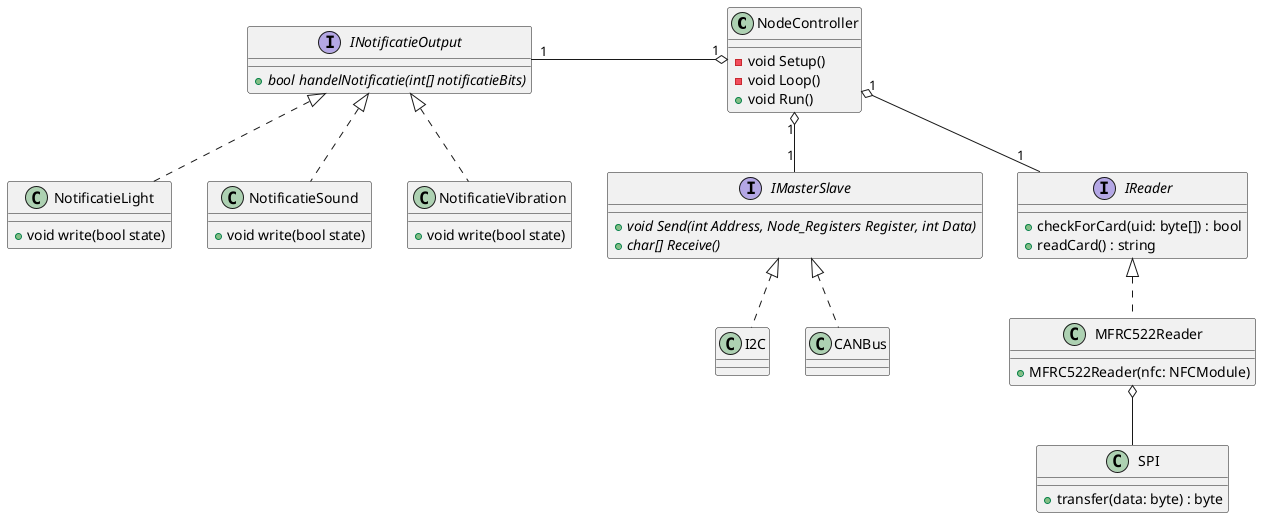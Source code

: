 @startuml

Class NodeController
{
    {method} - void Setup()
    {method} - void Loop()
    {method} + void Run()
}

Interface IMasterSlave
{
    {abstract} + void Send(int Address, Node_Registers Register, int Data)
    {abstract} + char[] Receive()
}

Interface INotificatieOutput
{
    {abstract} + bool handelNotificatie(int[] notificatieBits)
}

class NotificatieLight
{
    {method} + void write(bool state)
}
class NotificatieSound
{
    {method} + void write(bool state)
}
class NotificatieVibration
{
    {method} + void write(bool state)
}

NodeController "1" o-left- "1" INotificatieOutput
NodeController "1" o-- "1" IMasterSlave
NodeController "1" o-- "1" IReader

INotificatieOutput <|.. NotificatieLight
INotificatieOutput <|.. NotificatieSound
INotificatieOutput <|.. NotificatieVibration

IMasterSlave <|.. I2C
IMasterSlave <|.. CANBus


class SPI {
    +transfer(data: byte) : byte
}



interface IReader {
    +checkForCard(uid: byte[]) : bool
    +readCard() : string
}

class MFRC522Reader {
    +MFRC522Reader(nfc: NFCModule)
}

IReader <|.. MFRC522Reader
MFRC522Reader o-- SPI

@enduml